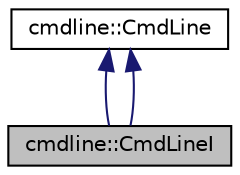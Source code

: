 digraph "cmdline::CmdLineI"
{
 // LATEX_PDF_SIZE
  edge [fontname="Helvetica",fontsize="10",labelfontname="Helvetica",labelfontsize="10"];
  node [fontname="Helvetica",fontsize="10",shape=record];
  Node1 [label="cmdline::CmdLineI",height=0.2,width=0.4,color="black", fillcolor="grey75", style="filled", fontcolor="black",tooltip=" "];
  Node2 -> Node1 [dir="back",color="midnightblue",fontsize="10",style="solid",fontname="Helvetica"];
  Node2 [label="cmdline::CmdLine",height=0.2,width=0.4,color="black", fillcolor="white", style="filled",URL="$dd/d07/classcmdline_1_1_cmd_line.html",tooltip=" "];
  Node2 -> Node1 [dir="back",color="midnightblue",fontsize="10",style="solid",fontname="Helvetica"];
}
